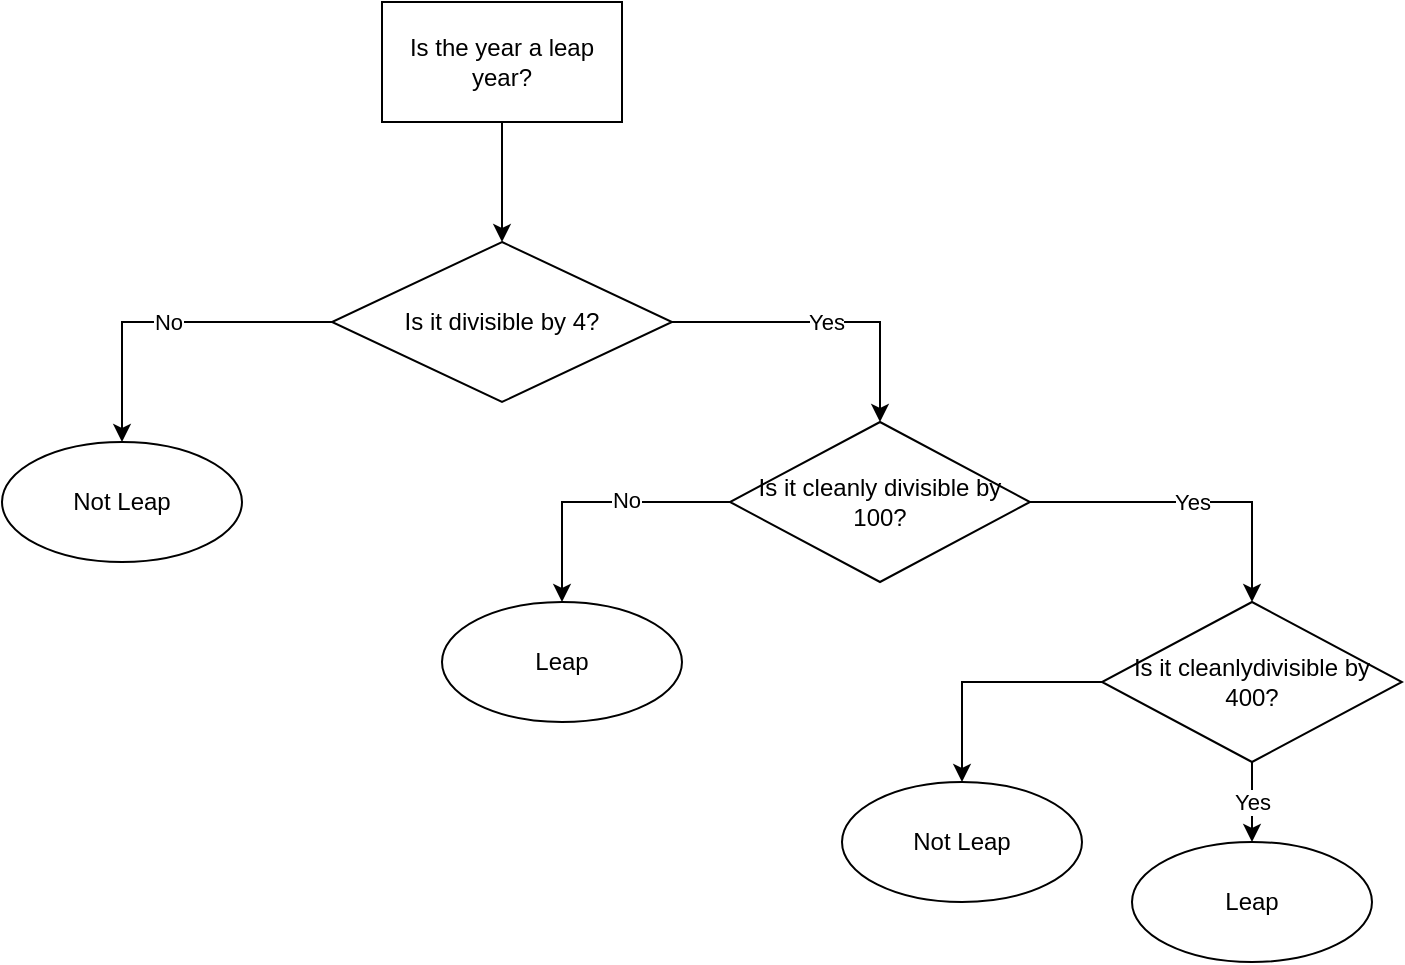 <mxfile version="15.7.1" type="github">
  <diagram id="C5RBs43oDa-KdzZeNtuy" name="Page-1">
    <mxGraphModel dx="1038" dy="539" grid="1" gridSize="10" guides="1" tooltips="1" connect="1" arrows="1" fold="1" page="1" pageScale="1" pageWidth="827" pageHeight="1169" math="0" shadow="0">
      <root>
        <mxCell id="WIyWlLk6GJQsqaUBKTNV-0" />
        <mxCell id="WIyWlLk6GJQsqaUBKTNV-1" parent="WIyWlLk6GJQsqaUBKTNV-0" />
        <mxCell id="cQRJ3KthYFVlYncUxz4Q-3" value="" style="edgeStyle=orthogonalEdgeStyle;rounded=0;orthogonalLoop=1;jettySize=auto;html=1;" edge="1" parent="WIyWlLk6GJQsqaUBKTNV-1" source="cQRJ3KthYFVlYncUxz4Q-1" target="cQRJ3KthYFVlYncUxz4Q-2">
          <mxGeometry relative="1" as="geometry" />
        </mxCell>
        <mxCell id="cQRJ3KthYFVlYncUxz4Q-1" value="Is the year a leap year?" style="rounded=0;whiteSpace=wrap;html=1;" vertex="1" parent="WIyWlLk6GJQsqaUBKTNV-1">
          <mxGeometry x="240" y="40" width="120" height="60" as="geometry" />
        </mxCell>
        <mxCell id="cQRJ3KthYFVlYncUxz4Q-5" value="No" style="edgeStyle=orthogonalEdgeStyle;rounded=0;orthogonalLoop=1;jettySize=auto;html=1;" edge="1" parent="WIyWlLk6GJQsqaUBKTNV-1" source="cQRJ3KthYFVlYncUxz4Q-2" target="cQRJ3KthYFVlYncUxz4Q-4">
          <mxGeometry relative="1" as="geometry" />
        </mxCell>
        <mxCell id="cQRJ3KthYFVlYncUxz4Q-7" value="Yes" style="edgeStyle=orthogonalEdgeStyle;rounded=0;orthogonalLoop=1;jettySize=auto;html=1;" edge="1" parent="WIyWlLk6GJQsqaUBKTNV-1" source="cQRJ3KthYFVlYncUxz4Q-2" target="cQRJ3KthYFVlYncUxz4Q-6">
          <mxGeometry relative="1" as="geometry">
            <Array as="points">
              <mxPoint x="489" y="200" />
            </Array>
          </mxGeometry>
        </mxCell>
        <mxCell id="cQRJ3KthYFVlYncUxz4Q-2" value="Is it divisible by 4?" style="rhombus;whiteSpace=wrap;html=1;rounded=0;" vertex="1" parent="WIyWlLk6GJQsqaUBKTNV-1">
          <mxGeometry x="215" y="160" width="170" height="80" as="geometry" />
        </mxCell>
        <mxCell id="cQRJ3KthYFVlYncUxz4Q-4" value="Not Leap" style="ellipse;whiteSpace=wrap;html=1;rounded=0;" vertex="1" parent="WIyWlLk6GJQsqaUBKTNV-1">
          <mxGeometry x="50" y="260" width="120" height="60" as="geometry" />
        </mxCell>
        <mxCell id="cQRJ3KthYFVlYncUxz4Q-9" value="Yes" style="edgeStyle=orthogonalEdgeStyle;rounded=0;orthogonalLoop=1;jettySize=auto;html=1;" edge="1" parent="WIyWlLk6GJQsqaUBKTNV-1" source="cQRJ3KthYFVlYncUxz4Q-6" target="cQRJ3KthYFVlYncUxz4Q-8">
          <mxGeometry relative="1" as="geometry" />
        </mxCell>
        <mxCell id="cQRJ3KthYFVlYncUxz4Q-13" value="" style="edgeStyle=orthogonalEdgeStyle;rounded=0;orthogonalLoop=1;jettySize=auto;html=1;" edge="1" parent="WIyWlLk6GJQsqaUBKTNV-1" source="cQRJ3KthYFVlYncUxz4Q-6" target="cQRJ3KthYFVlYncUxz4Q-12">
          <mxGeometry relative="1" as="geometry" />
        </mxCell>
        <mxCell id="cQRJ3KthYFVlYncUxz4Q-14" value="No" style="edgeLabel;html=1;align=center;verticalAlign=middle;resizable=0;points=[];" vertex="1" connectable="0" parent="cQRJ3KthYFVlYncUxz4Q-13">
          <mxGeometry x="-0.221" y="-1" relative="1" as="geometry">
            <mxPoint as="offset" />
          </mxGeometry>
        </mxCell>
        <mxCell id="cQRJ3KthYFVlYncUxz4Q-6" value="Is it cleanly divisible by 100?" style="rhombus;whiteSpace=wrap;html=1;rounded=0;" vertex="1" parent="WIyWlLk6GJQsqaUBKTNV-1">
          <mxGeometry x="414" y="250" width="150" height="80" as="geometry" />
        </mxCell>
        <mxCell id="cQRJ3KthYFVlYncUxz4Q-11" value="Yes" style="edgeStyle=orthogonalEdgeStyle;rounded=0;orthogonalLoop=1;jettySize=auto;html=1;" edge="1" parent="WIyWlLk6GJQsqaUBKTNV-1" source="cQRJ3KthYFVlYncUxz4Q-8" target="cQRJ3KthYFVlYncUxz4Q-10">
          <mxGeometry relative="1" as="geometry" />
        </mxCell>
        <mxCell id="cQRJ3KthYFVlYncUxz4Q-16" value="" style="edgeStyle=orthogonalEdgeStyle;rounded=0;orthogonalLoop=1;jettySize=auto;html=1;" edge="1" parent="WIyWlLk6GJQsqaUBKTNV-1" source="cQRJ3KthYFVlYncUxz4Q-8" target="cQRJ3KthYFVlYncUxz4Q-15">
          <mxGeometry relative="1" as="geometry" />
        </mxCell>
        <mxCell id="cQRJ3KthYFVlYncUxz4Q-8" value="Is it cleanlydivisible by 400?" style="rhombus;whiteSpace=wrap;html=1;rounded=0;" vertex="1" parent="WIyWlLk6GJQsqaUBKTNV-1">
          <mxGeometry x="600" y="340" width="150" height="80" as="geometry" />
        </mxCell>
        <mxCell id="cQRJ3KthYFVlYncUxz4Q-10" value="Leap" style="ellipse;whiteSpace=wrap;html=1;rounded=0;" vertex="1" parent="WIyWlLk6GJQsqaUBKTNV-1">
          <mxGeometry x="615" y="460" width="120" height="60" as="geometry" />
        </mxCell>
        <mxCell id="cQRJ3KthYFVlYncUxz4Q-12" value="Leap" style="ellipse;whiteSpace=wrap;html=1;rounded=0;" vertex="1" parent="WIyWlLk6GJQsqaUBKTNV-1">
          <mxGeometry x="270" y="340" width="120" height="60" as="geometry" />
        </mxCell>
        <mxCell id="cQRJ3KthYFVlYncUxz4Q-15" value="Not Leap" style="ellipse;whiteSpace=wrap;html=1;rounded=0;" vertex="1" parent="WIyWlLk6GJQsqaUBKTNV-1">
          <mxGeometry x="470" y="430" width="120" height="60" as="geometry" />
        </mxCell>
      </root>
    </mxGraphModel>
  </diagram>
</mxfile>
